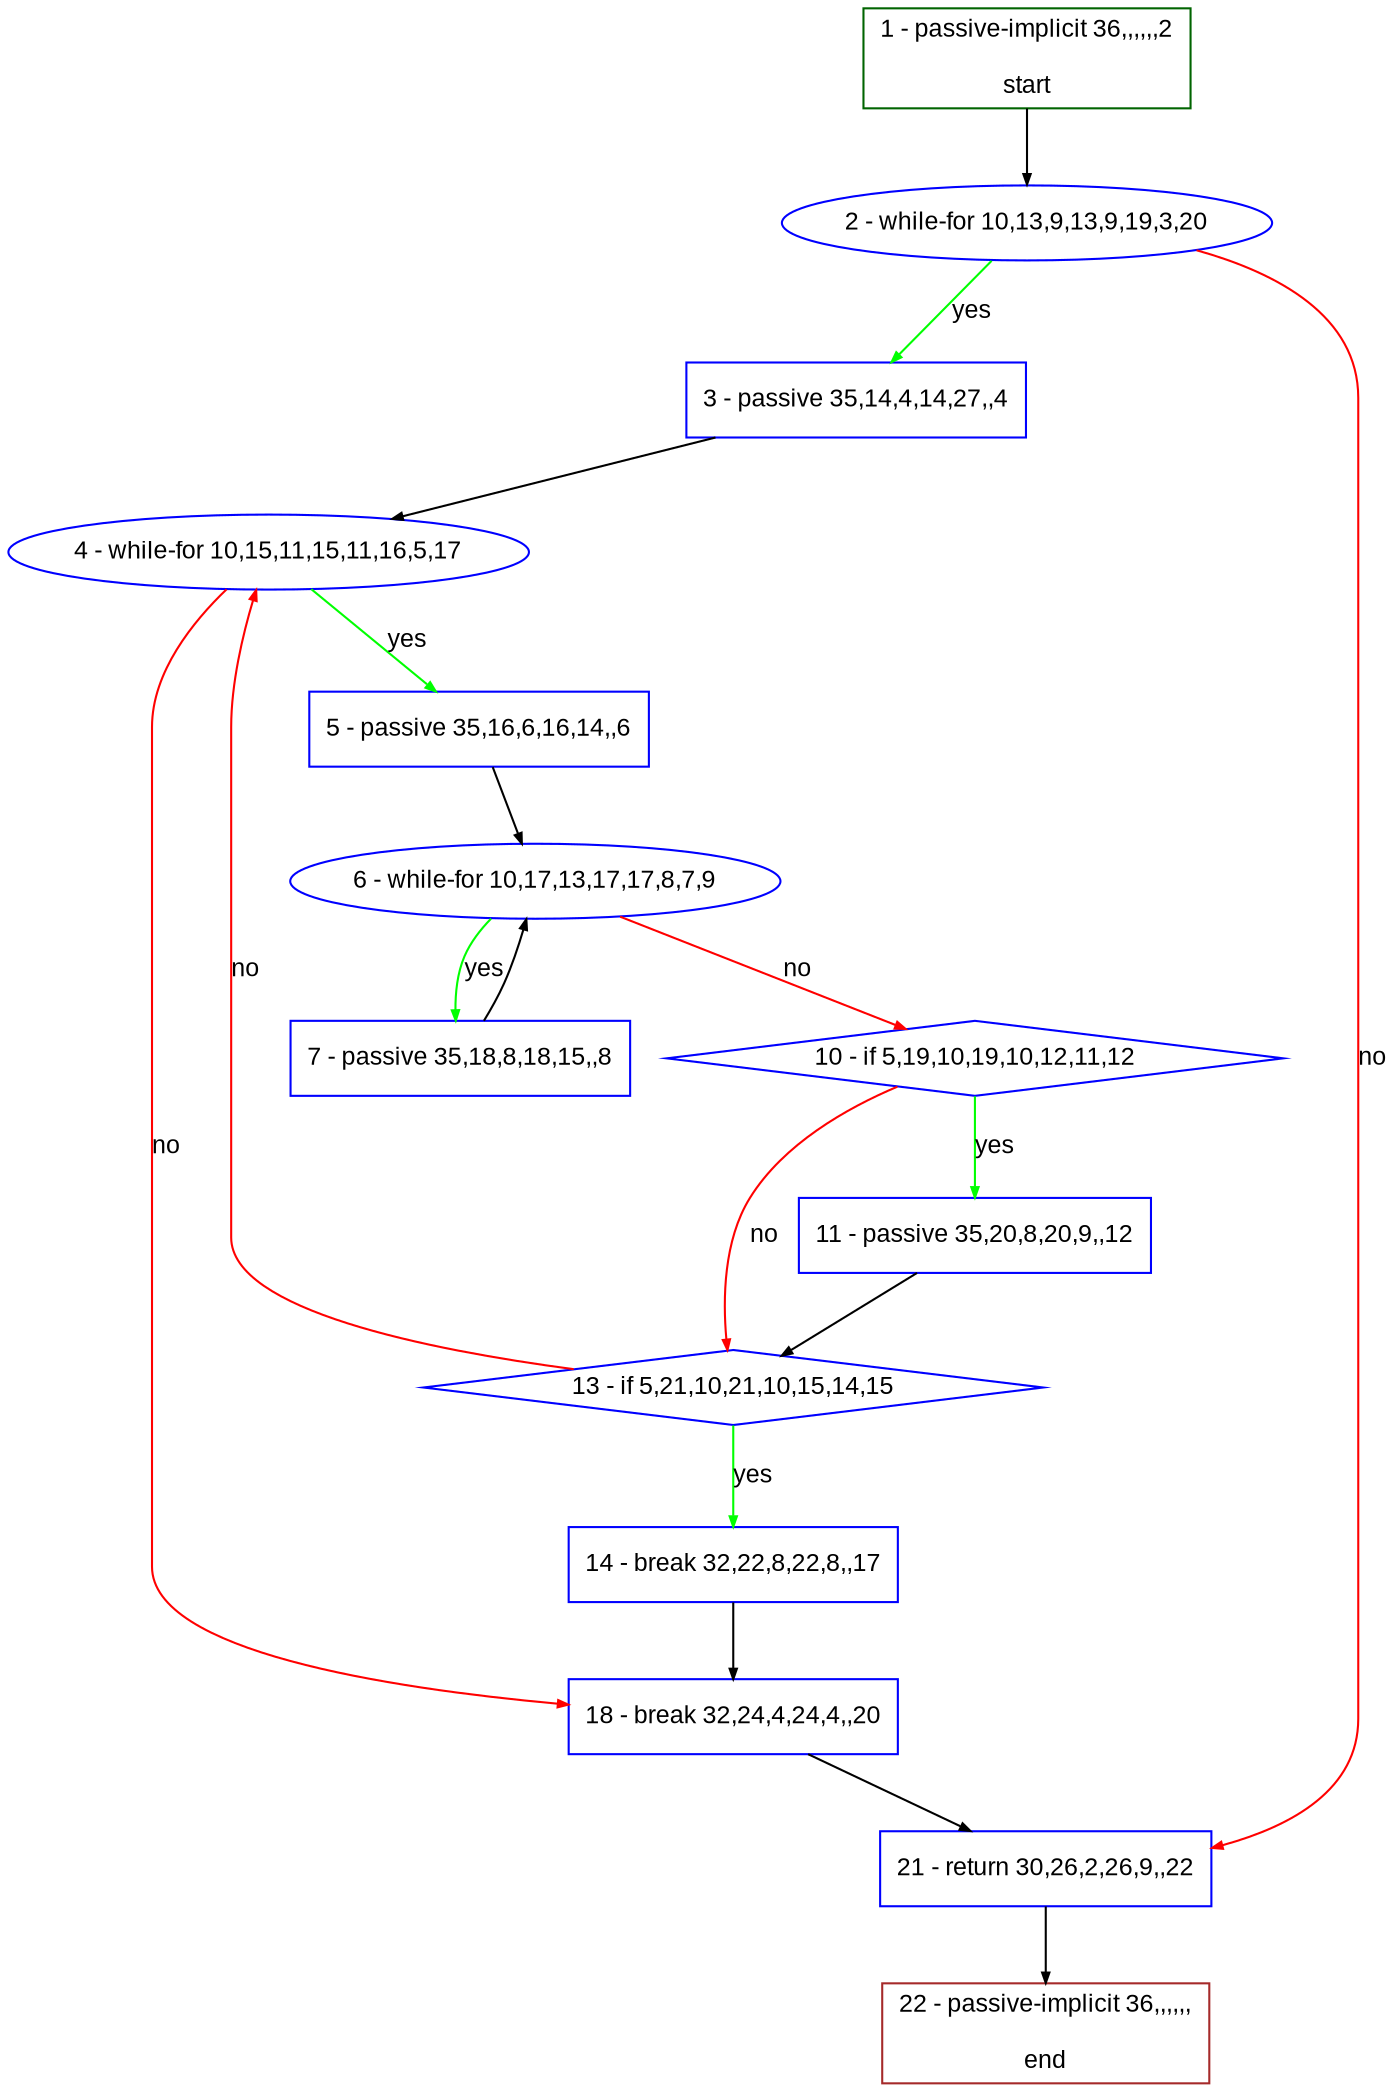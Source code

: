 digraph "" {
  graph [bgcolor="white", fillcolor="#FFFFCC", pack="true", packmode="clust", fontname="Arial", label="", fontsize="12", compound="true", style="rounded,filled"];
  node [node_initialized="no", fillcolor="white", fontname="Arial", label="", color="grey", fontsize="12", fixedsize="false", compound="true", shape="rectangle", style="filled"];
  edge [arrowtail="none", lhead="", fontcolor="black", fontname="Arial", label="", color="black", fontsize="12", arrowhead="normal", arrowsize="0.5", compound="true", ltail="", dir="forward"];
  __N1 [fillcolor="#ffffff", label="2 - while-for 10,13,9,13,9,19,3,20", color="#0000ff", shape="oval", style="filled"];
  __N2 [fillcolor="#ffffff", label="1 - passive-implicit 36,,,,,,2\n\nstart", color="#006400", shape="box", style="filled"];
  __N3 [fillcolor="#ffffff", label="3 - passive 35,14,4,14,27,,4", color="#0000ff", shape="box", style="filled"];
  __N4 [fillcolor="#ffffff", label="21 - return 30,26,2,26,9,,22", color="#0000ff", shape="box", style="filled"];
  __N5 [fillcolor="#ffffff", label="4 - while-for 10,15,11,15,11,16,5,17", color="#0000ff", shape="oval", style="filled"];
  __N6 [fillcolor="#ffffff", label="5 - passive 35,16,6,16,14,,6", color="#0000ff", shape="box", style="filled"];
  __N7 [fillcolor="#ffffff", label="18 - break 32,24,4,24,4,,20", color="#0000ff", shape="box", style="filled"];
  __N8 [fillcolor="#ffffff", label="6 - while-for 10,17,13,17,17,8,7,9", color="#0000ff", shape="oval", style="filled"];
  __N9 [fillcolor="#ffffff", label="7 - passive 35,18,8,18,15,,8", color="#0000ff", shape="box", style="filled"];
  __N10 [fillcolor="#ffffff", label="10 - if 5,19,10,19,10,12,11,12", color="#0000ff", shape="diamond", style="filled"];
  __N11 [fillcolor="#ffffff", label="11 - passive 35,20,8,20,9,,12", color="#0000ff", shape="box", style="filled"];
  __N12 [fillcolor="#ffffff", label="13 - if 5,21,10,21,10,15,14,15", color="#0000ff", shape="diamond", style="filled"];
  __N13 [fillcolor="#ffffff", label="14 - break 32,22,8,22,8,,17", color="#0000ff", shape="box", style="filled"];
  __N14 [fillcolor="#ffffff", label="22 - passive-implicit 36,,,,,,\n\nend", color="#a52a2a", shape="box", style="filled"];
  __N2 -> __N1 [arrowtail="none", color="#000000", label="", arrowhead="normal", dir="forward"];
  __N1 -> __N3 [arrowtail="none", color="#00ff00", label="yes", arrowhead="normal", dir="forward"];
  __N1 -> __N4 [arrowtail="none", color="#ff0000", label="no", arrowhead="normal", dir="forward"];
  __N3 -> __N5 [arrowtail="none", color="#000000", label="", arrowhead="normal", dir="forward"];
  __N5 -> __N6 [arrowtail="none", color="#00ff00", label="yes", arrowhead="normal", dir="forward"];
  __N5 -> __N7 [arrowtail="none", color="#ff0000", label="no", arrowhead="normal", dir="forward"];
  __N6 -> __N8 [arrowtail="none", color="#000000", label="", arrowhead="normal", dir="forward"];
  __N8 -> __N9 [arrowtail="none", color="#00ff00", label="yes", arrowhead="normal", dir="forward"];
  __N9 -> __N8 [arrowtail="none", color="#000000", label="", arrowhead="normal", dir="forward"];
  __N8 -> __N10 [arrowtail="none", color="#ff0000", label="no", arrowhead="normal", dir="forward"];
  __N10 -> __N11 [arrowtail="none", color="#00ff00", label="yes", arrowhead="normal", dir="forward"];
  __N10 -> __N12 [arrowtail="none", color="#ff0000", label="no", arrowhead="normal", dir="forward"];
  __N11 -> __N12 [arrowtail="none", color="#000000", label="", arrowhead="normal", dir="forward"];
  __N12 -> __N5 [arrowtail="none", color="#ff0000", label="no", arrowhead="normal", dir="forward"];
  __N12 -> __N13 [arrowtail="none", color="#00ff00", label="yes", arrowhead="normal", dir="forward"];
  __N13 -> __N7 [arrowtail="none", color="#000000", label="", arrowhead="normal", dir="forward"];
  __N7 -> __N4 [arrowtail="none", color="#000000", label="", arrowhead="normal", dir="forward"];
  __N4 -> __N14 [arrowtail="none", color="#000000", label="", arrowhead="normal", dir="forward"];
}
